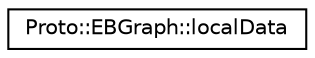 digraph "Graphical Class Hierarchy"
{
  edge [fontname="Helvetica",fontsize="10",labelfontname="Helvetica",labelfontsize="10"];
  node [fontname="Helvetica",fontsize="10",shape=record];
  rankdir="LR";
  Node0 [label="Proto::EBGraph::localData",height=0.2,width=0.4,color="black", fillcolor="white", style="filled",URL="$structProto_1_1EBGraph_1_1localData.html"];
}
